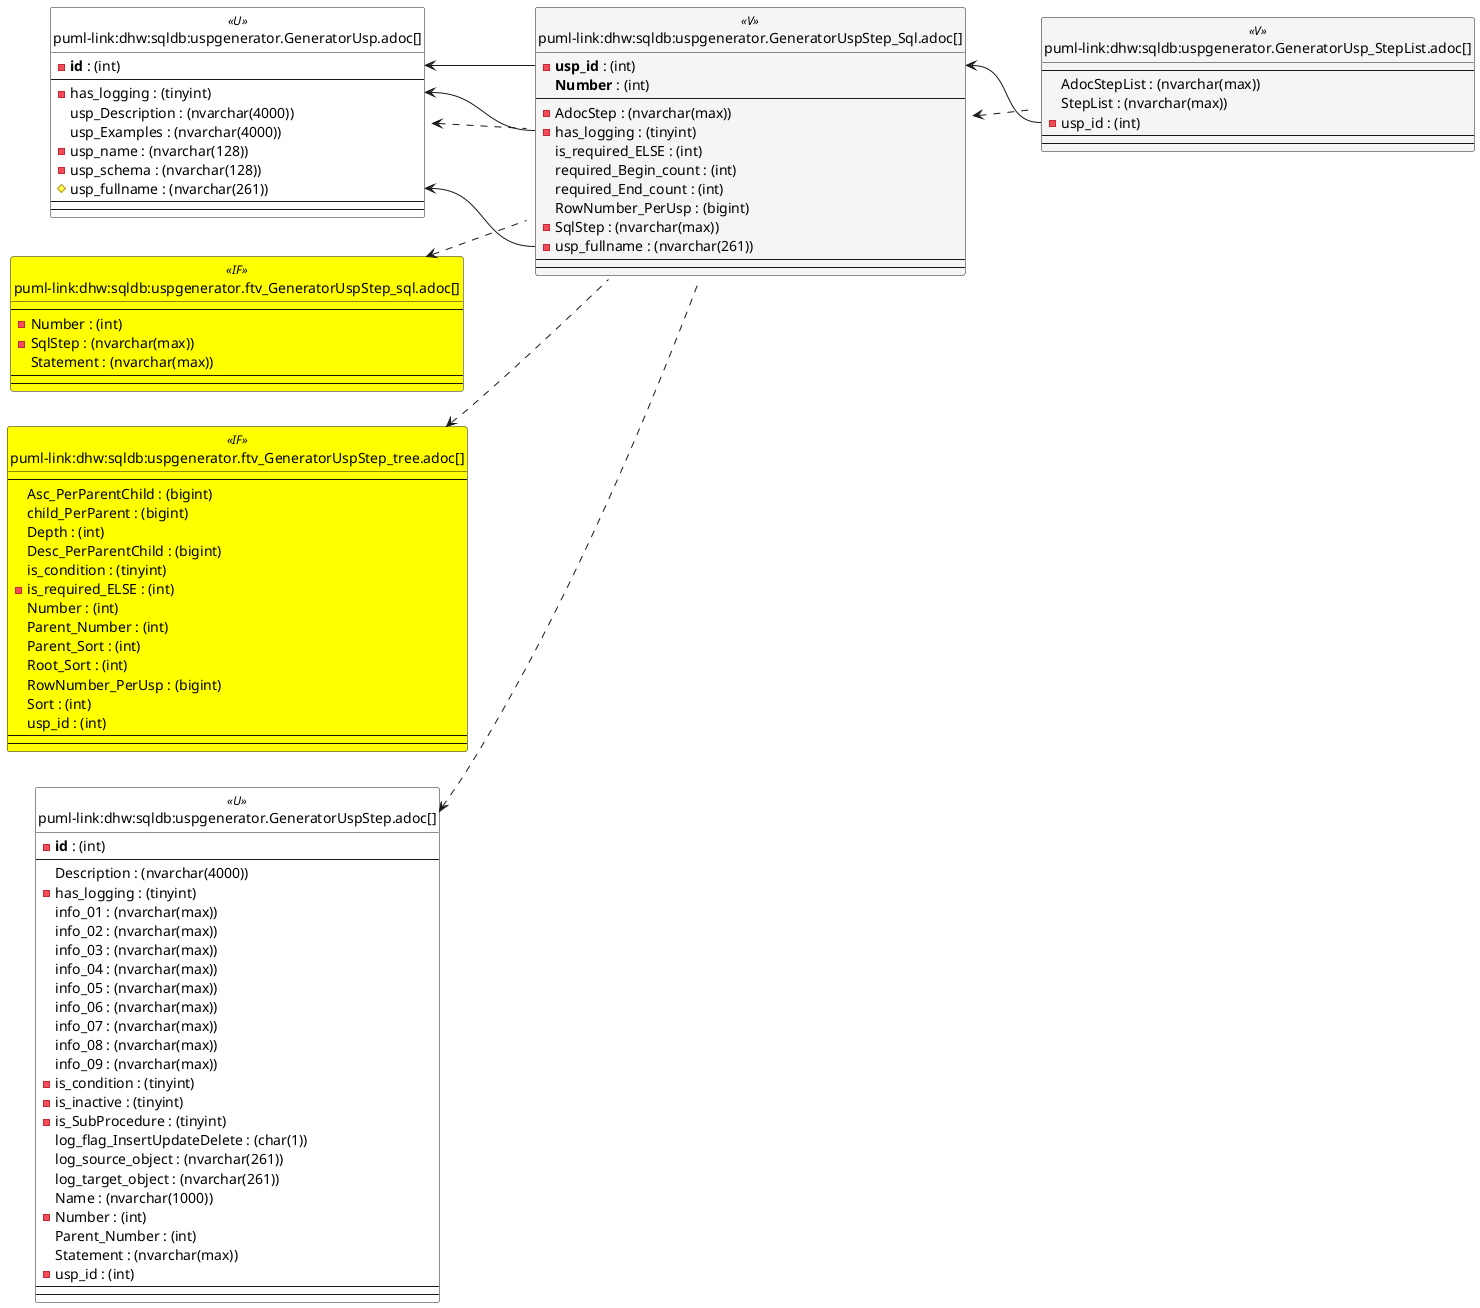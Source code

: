 @startuml
left to right direction
'top to bottom direction
hide circle
'avoide "." issues:
set namespaceSeparator none


skinparam class {
  BackgroundColor White
  BackgroundColor<<FN>> Yellow
  BackgroundColor<<FS>> Yellow
  BackgroundColor<<FT>> LightGray
  BackgroundColor<<IF>> Yellow
  BackgroundColor<<IS>> Yellow
  BackgroundColor<<P>> Aqua
  BackgroundColor<<PC>> Aqua
  BackgroundColor<<SN>> Yellow
  BackgroundColor<<SO>> SlateBlue
  BackgroundColor<<TF>> LightGray
  BackgroundColor<<TR>> Tomato
  BackgroundColor<<U>> White
  BackgroundColor<<V>> WhiteSmoke
  BackgroundColor<<X>> Aqua
  BackgroundColor<<external>> AliceBlue
}


entity "puml-link:dhw:sqldb:uspgenerator.ftv_GeneratorUspStep_sql.adoc[]" as uspgenerator.ftv_GeneratorUspStep_sql << IF >> {
  --
  - Number : (int)
  - SqlStep : (nvarchar(max))
  Statement : (nvarchar(max))
  --
  --
}

entity "puml-link:dhw:sqldb:uspgenerator.ftv_GeneratorUspStep_tree.adoc[]" as uspgenerator.ftv_GeneratorUspStep_tree << IF >> {
  --
  Asc_PerParentChild : (bigint)
  child_PerParent : (bigint)
  Depth : (int)
  Desc_PerParentChild : (bigint)
  is_condition : (tinyint)
  - is_required_ELSE : (int)
  Number : (int)
  Parent_Number : (int)
  Parent_Sort : (int)
  Root_Sort : (int)
  RowNumber_PerUsp : (bigint)
  Sort : (int)
  usp_id : (int)
  --
  --
}

entity "puml-link:dhw:sqldb:uspgenerator.GeneratorUsp.adoc[]" as uspgenerator.GeneratorUsp << U >> {
  - **id** : (int)
  --
  - has_logging : (tinyint)
  usp_Description : (nvarchar(4000))
  usp_Examples : (nvarchar(4000))
  - usp_name : (nvarchar(128))
  - usp_schema : (nvarchar(128))
  # usp_fullname : (nvarchar(261))
  --
  --
}

entity "puml-link:dhw:sqldb:uspgenerator.GeneratorUsp_StepList.adoc[]" as uspgenerator.GeneratorUsp_StepList << V >> {
  --
  AdocStepList : (nvarchar(max))
  StepList : (nvarchar(max))
  - usp_id : (int)
  --
  --
}

entity "puml-link:dhw:sqldb:uspgenerator.GeneratorUspStep.adoc[]" as uspgenerator.GeneratorUspStep << U >> {
  - **id** : (int)
  --
  Description : (nvarchar(4000))
  - has_logging : (tinyint)
  info_01 : (nvarchar(max))
  info_02 : (nvarchar(max))
  info_03 : (nvarchar(max))
  info_04 : (nvarchar(max))
  info_05 : (nvarchar(max))
  info_06 : (nvarchar(max))
  info_07 : (nvarchar(max))
  info_08 : (nvarchar(max))
  info_09 : (nvarchar(max))
  - is_condition : (tinyint)
  - is_inactive : (tinyint)
  - is_SubProcedure : (tinyint)
  log_flag_InsertUpdateDelete : (char(1))
  log_source_object : (nvarchar(261))
  log_target_object : (nvarchar(261))
  Name : (nvarchar(1000))
  - Number : (int)
  Parent_Number : (int)
  Statement : (nvarchar(max))
  - usp_id : (int)
  --
  --
}

entity "puml-link:dhw:sqldb:uspgenerator.GeneratorUspStep_Sql.adoc[]" as uspgenerator.GeneratorUspStep_Sql << V >> {
  - **usp_id** : (int)
  **Number** : (int)
  --
  - AdocStep : (nvarchar(max))
  - has_logging : (tinyint)
  is_required_ELSE : (int)
  required_Begin_count : (int)
  required_End_count : (int)
  RowNumber_PerUsp : (bigint)
  - SqlStep : (nvarchar(max))
  - usp_fullname : (nvarchar(261))
  --
  --
}

uspgenerator.ftv_GeneratorUspStep_sql <.. uspgenerator.GeneratorUspStep_Sql
uspgenerator.ftv_GeneratorUspStep_tree <.. uspgenerator.GeneratorUspStep_Sql
uspgenerator.GeneratorUsp <.. uspgenerator.GeneratorUspStep_Sql
uspgenerator.GeneratorUspStep <.. uspgenerator.GeneratorUspStep_Sql
uspgenerator.GeneratorUspStep_Sql <.. uspgenerator.GeneratorUsp_StepList
"uspgenerator.GeneratorUsp::has_logging" <-- "uspgenerator.GeneratorUspStep_Sql::has_logging"
"uspgenerator.GeneratorUsp::id" <-- "uspgenerator.GeneratorUspStep_Sql::usp_id"
"uspgenerator.GeneratorUsp::usp_fullname" <-- "uspgenerator.GeneratorUspStep_Sql::usp_fullname"
"uspgenerator.GeneratorUspStep_Sql::usp_id" <-- "uspgenerator.GeneratorUsp_StepList::usp_id"
@enduml

